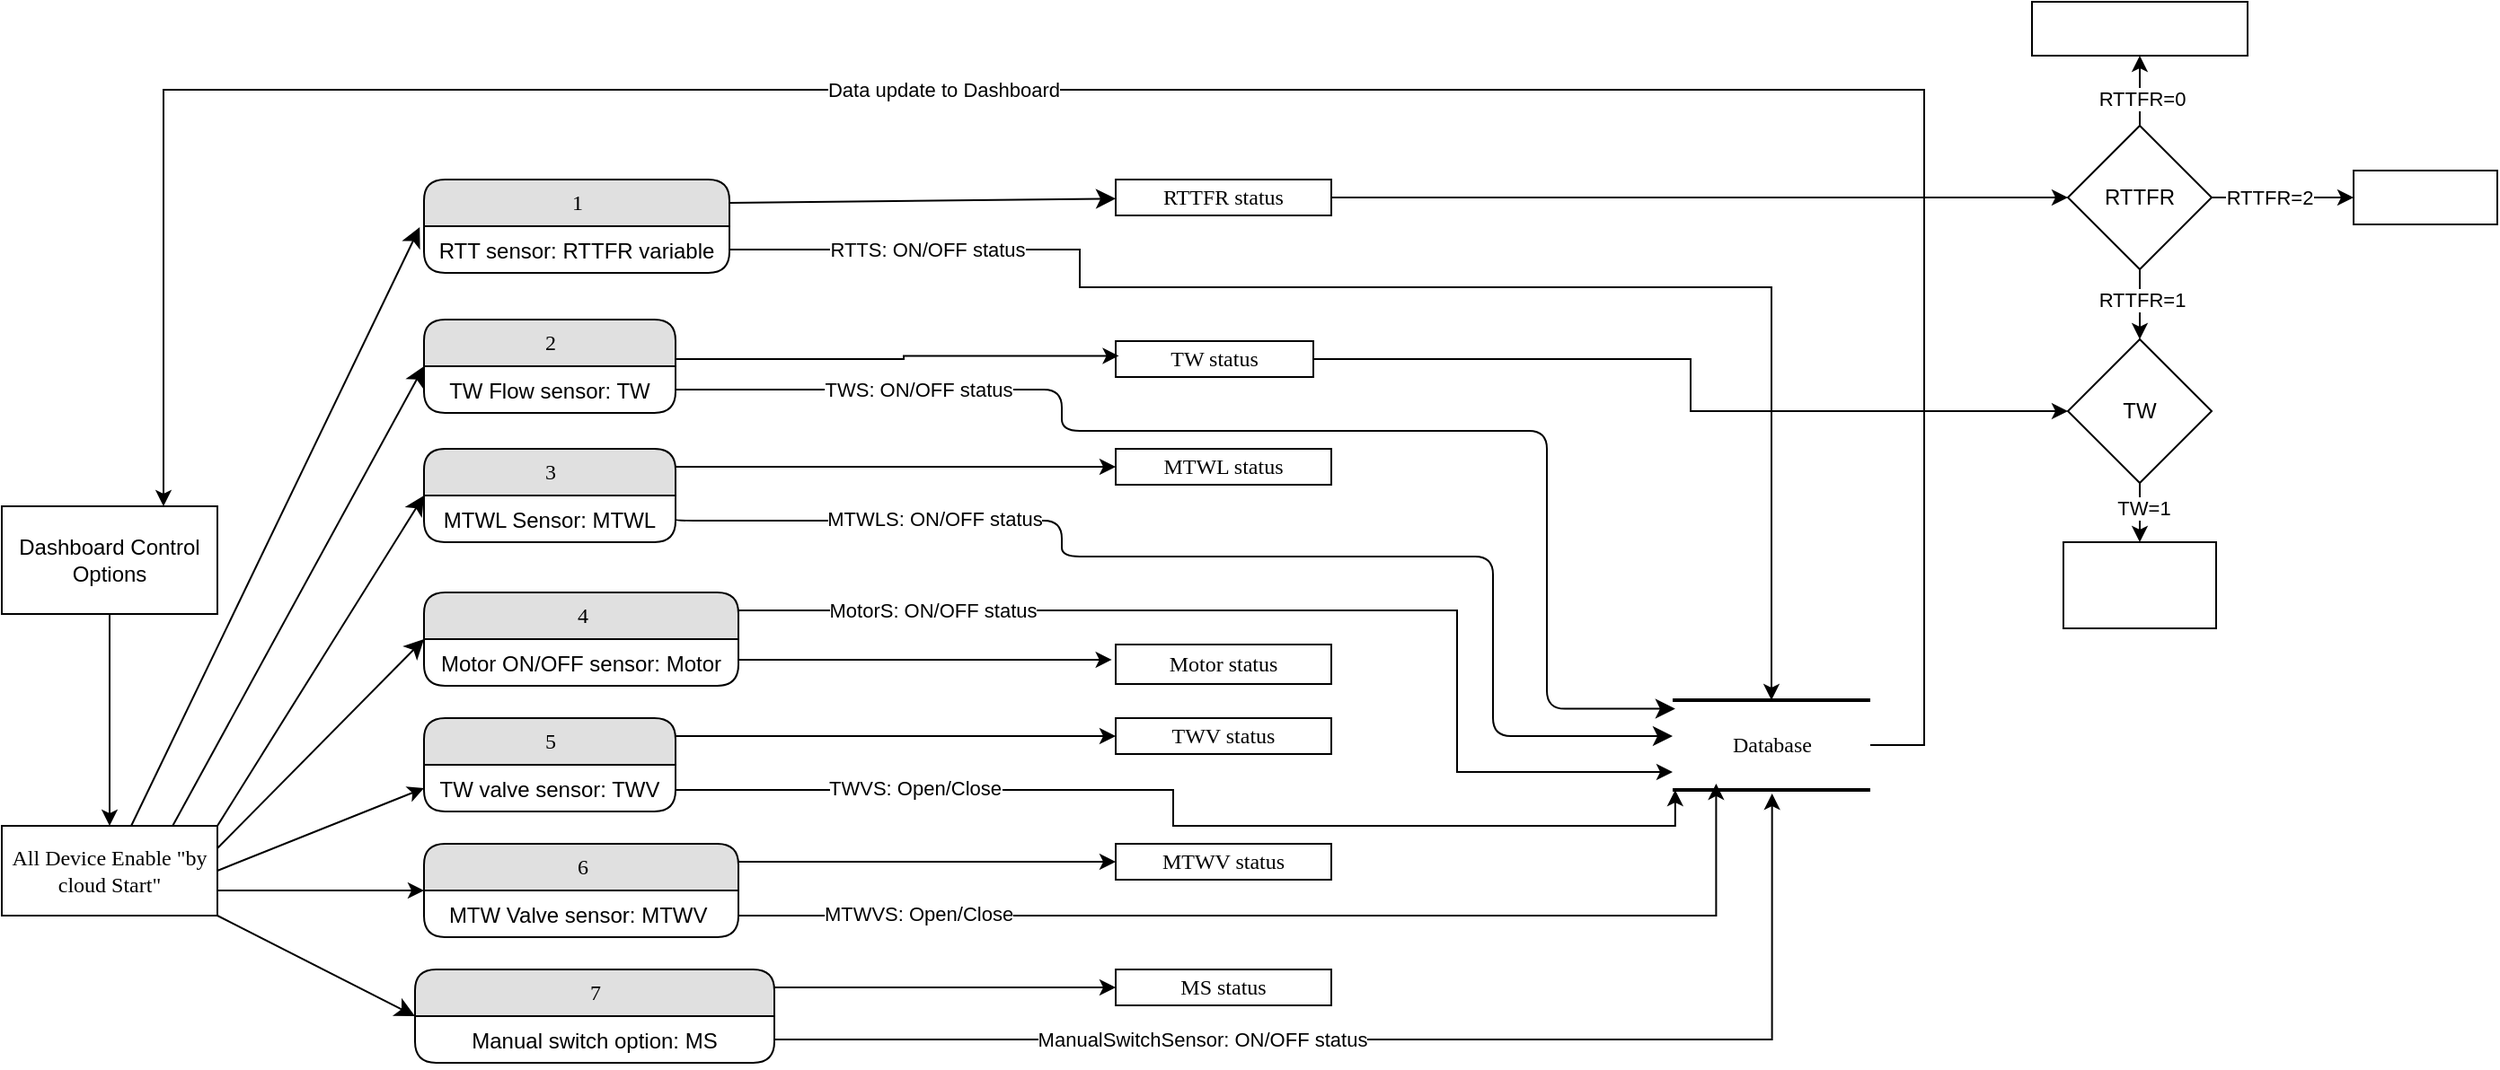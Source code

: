 <mxfile version="26.0.5">
  <diagram name="Page-1" id="52a04d89-c75d-2922-d76d-85b35f80e030">
    <mxGraphModel dx="1112" dy="1321" grid="1" gridSize="10" guides="1" tooltips="1" connect="1" arrows="1" fold="1" page="1" pageScale="1" pageWidth="1100" pageHeight="850" background="none" math="0" shadow="0">
      <root>
        <mxCell id="0" />
        <mxCell id="1" parent="0" />
        <mxCell id="dTGAiHR_OEUd41CjqDOk-23" style="edgeStyle=orthogonalEdgeStyle;rounded=0;orthogonalLoop=1;jettySize=auto;html=1;entryX=0.75;entryY=0;entryDx=0;entryDy=0;" edge="1" parent="1" source="21ea969265ad0168-30" target="dTGAiHR_OEUd41CjqDOk-20">
          <mxGeometry relative="1" as="geometry">
            <Array as="points">
              <mxPoint x="1130" y="-65" />
              <mxPoint x="1130" y="-430" />
              <mxPoint x="150" y="-430" />
            </Array>
          </mxGeometry>
        </mxCell>
        <mxCell id="dTGAiHR_OEUd41CjqDOk-28" value="Data update to Dashboard" style="edgeLabel;html=1;align=center;verticalAlign=middle;resizable=0;points=[];" vertex="1" connectable="0" parent="dTGAiHR_OEUd41CjqDOk-23">
          <mxGeometry x="-0.513" y="1" relative="1" as="geometry">
            <mxPoint x="-545" y="-4" as="offset" />
          </mxGeometry>
        </mxCell>
        <mxCell id="21ea969265ad0168-30" value="Database" style="html=1;rounded=0;shadow=0;comic=0;labelBackgroundColor=none;strokeWidth=2;fontFamily=Verdana;fontSize=12;align=center;shape=mxgraph.ios7ui.horLines;" parent="1" vertex="1">
          <mxGeometry x="990" y="-90" width="110" height="50" as="geometry" />
        </mxCell>
        <mxCell id="dTGAiHR_OEUd41CjqDOk-65" style="edgeStyle=orthogonalEdgeStyle;rounded=0;orthogonalLoop=1;jettySize=auto;html=1;entryX=0;entryY=0.5;entryDx=0;entryDy=0;" edge="1" parent="1" source="17472293e6e8944d-29" target="dTGAiHR_OEUd41CjqDOk-66">
          <mxGeometry relative="1" as="geometry">
            <mxPoint x="1240" y="-370" as="targetPoint" />
          </mxGeometry>
        </mxCell>
        <mxCell id="17472293e6e8944d-29" value="RTTFR status" style="whiteSpace=wrap;html=1;rounded=0;shadow=0;comic=0;labelBackgroundColor=none;strokeWidth=1;fontFamily=Verdana;fontSize=12;align=center;" parent="1" vertex="1">
          <mxGeometry x="680" y="-380" width="120" height="20" as="geometry" />
        </mxCell>
        <mxCell id="1fdf3b25b50cf41e-27" style="edgeStyle=none;html=1;labelBackgroundColor=none;startFill=0;startSize=8;endFill=1;endSize=8;fontFamily=Verdana;fontSize=12;entryX=-0.014;entryY=0.021;entryDx=0;entryDy=0;entryPerimeter=0;" parent="1" source="17472293e6e8944d-30" target="1fdf3b25b50cf41e-2" edge="1">
          <mxGeometry relative="1" as="geometry" />
        </mxCell>
        <mxCell id="dTGAiHR_OEUd41CjqDOk-44" style="edgeStyle=orthogonalEdgeStyle;rounded=0;orthogonalLoop=1;jettySize=auto;html=1;entryX=0;entryY=0.5;entryDx=0;entryDy=0;exitX=1;exitY=0.75;exitDx=0;exitDy=0;" edge="1" parent="1" source="17472293e6e8944d-30" target="dTGAiHR_OEUd41CjqDOk-41">
          <mxGeometry relative="1" as="geometry">
            <mxPoint x="200" as="sourcePoint" />
            <Array as="points">
              <mxPoint x="180" y="16" />
            </Array>
          </mxGeometry>
        </mxCell>
        <mxCell id="17472293e6e8944d-30" value="All Device Enable &quot;by cloud Start&quot;" style="whiteSpace=wrap;html=1;rounded=0;shadow=0;comic=0;labelBackgroundColor=none;strokeWidth=1;fontFamily=Verdana;fontSize=12;align=center;" parent="1" vertex="1">
          <mxGeometry x="60" y="-20" width="120" height="50" as="geometry" />
        </mxCell>
        <mxCell id="1fdf3b25b50cf41e-28" style="edgeStyle=none;html=1;labelBackgroundColor=none;startFill=0;startSize=8;endFill=1;endSize=8;fontFamily=Verdana;fontSize=12;exitX=1;exitY=0.25;exitDx=0;exitDy=0;" parent="1" source="1fdf3b25b50cf41e-1" target="17472293e6e8944d-29" edge="1">
          <mxGeometry relative="1" as="geometry" />
        </mxCell>
        <mxCell id="1fdf3b25b50cf41e-1" value="1" style="swimlane;html=1;fontStyle=0;childLayout=stackLayout;horizontal=1;startSize=26;fillColor=#e0e0e0;horizontalStack=0;resizeParent=1;resizeLast=0;collapsible=1;marginBottom=0;swimlaneFillColor=#ffffff;align=center;rounded=1;shadow=0;comic=0;labelBackgroundColor=none;strokeWidth=1;fontFamily=Verdana;fontSize=12" parent="1" vertex="1">
          <mxGeometry x="295" y="-380" width="170" height="52" as="geometry" />
        </mxCell>
        <mxCell id="1fdf3b25b50cf41e-2" value="RTT sensor: RTTFR variable" style="text;html=1;strokeColor=none;fillColor=none;spacingLeft=4;spacingRight=4;whiteSpace=wrap;overflow=hidden;rotatable=0;points=[[0,0.5],[1,0.5]];portConstraint=eastwest;align=center;" parent="1fdf3b25b50cf41e-1" vertex="1">
          <mxGeometry y="26" width="170" height="26" as="geometry" />
        </mxCell>
        <mxCell id="dTGAiHR_OEUd41CjqDOk-2" value="2" style="swimlane;html=1;fontStyle=0;childLayout=stackLayout;horizontal=1;startSize=26;fillColor=#e0e0e0;horizontalStack=0;resizeParent=1;resizeLast=0;collapsible=1;marginBottom=0;swimlaneFillColor=#ffffff;align=center;rounded=1;shadow=0;comic=0;labelBackgroundColor=none;strokeWidth=1;fontFamily=Verdana;fontSize=12" vertex="1" parent="1">
          <mxGeometry x="295" y="-302" width="140" height="52" as="geometry" />
        </mxCell>
        <mxCell id="dTGAiHR_OEUd41CjqDOk-3" value="TW Flow sensor: TW" style="text;html=1;strokeColor=none;fillColor=none;spacingLeft=4;spacingRight=4;whiteSpace=wrap;overflow=hidden;rotatable=0;points=[[0,0.5],[1,0.5]];portConstraint=eastwest;align=center;" vertex="1" parent="dTGAiHR_OEUd41CjqDOk-2">
          <mxGeometry y="26" width="140" height="26" as="geometry" />
        </mxCell>
        <mxCell id="dTGAiHR_OEUd41CjqDOk-4" style="edgeStyle=none;html=1;labelBackgroundColor=none;startFill=0;startSize=8;endFill=1;endSize=8;fontFamily=Verdana;fontSize=12;entryX=0;entryY=0.5;entryDx=0;entryDy=0;exitX=0.792;exitY=0.003;exitDx=0;exitDy=0;exitPerimeter=0;" edge="1" parent="1" source="17472293e6e8944d-30" target="dTGAiHR_OEUd41CjqDOk-2">
          <mxGeometry relative="1" as="geometry">
            <mxPoint x="161" y="65" as="sourcePoint" />
            <mxPoint x="298" y="-43" as="targetPoint" />
          </mxGeometry>
        </mxCell>
        <mxCell id="dTGAiHR_OEUd41CjqDOk-34" style="edgeStyle=orthogonalEdgeStyle;rounded=0;orthogonalLoop=1;jettySize=auto;html=1;" edge="1" parent="1" source="dTGAiHR_OEUd41CjqDOk-5" target="dTGAiHR_OEUd41CjqDOk-32">
          <mxGeometry relative="1" as="geometry">
            <Array as="points">
              <mxPoint x="550" y="-220" />
              <mxPoint x="550" y="-220" />
            </Array>
          </mxGeometry>
        </mxCell>
        <mxCell id="dTGAiHR_OEUd41CjqDOk-5" value="3" style="swimlane;html=1;fontStyle=0;childLayout=stackLayout;horizontal=1;startSize=26;fillColor=#e0e0e0;horizontalStack=0;resizeParent=1;resizeLast=0;collapsible=1;marginBottom=0;swimlaneFillColor=#ffffff;align=center;rounded=1;shadow=0;comic=0;labelBackgroundColor=none;strokeWidth=1;fontFamily=Verdana;fontSize=12" vertex="1" parent="1">
          <mxGeometry x="295" y="-230" width="140" height="52" as="geometry" />
        </mxCell>
        <mxCell id="dTGAiHR_OEUd41CjqDOk-6" value="MTWL Sensor: MTWL" style="text;html=1;strokeColor=none;fillColor=none;spacingLeft=4;spacingRight=4;whiteSpace=wrap;overflow=hidden;rotatable=0;points=[[0,0.5],[1,0.5]];portConstraint=eastwest;align=center;" vertex="1" parent="dTGAiHR_OEUd41CjqDOk-5">
          <mxGeometry y="26" width="140" height="26" as="geometry" />
        </mxCell>
        <mxCell id="dTGAiHR_OEUd41CjqDOk-7" style="edgeStyle=none;html=1;labelBackgroundColor=none;startFill=0;startSize=8;endFill=1;endSize=8;fontFamily=Verdana;fontSize=12;entryX=0;entryY=0.5;entryDx=0;entryDy=0;exitX=1;exitY=0;exitDx=0;exitDy=0;" edge="1" parent="1" target="dTGAiHR_OEUd41CjqDOk-5" source="17472293e6e8944d-30">
          <mxGeometry relative="1" as="geometry">
            <mxPoint x="180" y="154" as="sourcePoint" />
            <mxPoint x="298" y="43" as="targetPoint" />
          </mxGeometry>
        </mxCell>
        <mxCell id="dTGAiHR_OEUd41CjqDOk-8" value="4" style="swimlane;html=1;fontStyle=0;childLayout=stackLayout;horizontal=1;startSize=26;fillColor=#e0e0e0;horizontalStack=0;resizeParent=1;resizeLast=0;collapsible=1;marginBottom=0;swimlaneFillColor=#ffffff;align=center;rounded=1;shadow=0;comic=0;labelBackgroundColor=none;strokeWidth=1;fontFamily=Verdana;fontSize=12" vertex="1" parent="1">
          <mxGeometry x="295" y="-150" width="175" height="52" as="geometry" />
        </mxCell>
        <mxCell id="dTGAiHR_OEUd41CjqDOk-9" value="Motor ON/OFF sensor: Motor" style="text;html=1;strokeColor=none;fillColor=none;spacingLeft=4;spacingRight=4;whiteSpace=wrap;overflow=hidden;rotatable=0;points=[[0,0.5],[1,0.5]];portConstraint=eastwest;align=center;" vertex="1" parent="dTGAiHR_OEUd41CjqDOk-8">
          <mxGeometry y="26" width="175" height="26" as="geometry" />
        </mxCell>
        <mxCell id="dTGAiHR_OEUd41CjqDOk-10" style="edgeStyle=none;html=1;labelBackgroundColor=none;startFill=0;startSize=8;endFill=1;endSize=8;fontFamily=Verdana;fontSize=12;entryX=0;entryY=0.5;entryDx=0;entryDy=0;exitX=1;exitY=0.25;exitDx=0;exitDy=0;" edge="1" parent="1" target="dTGAiHR_OEUd41CjqDOk-8" source="17472293e6e8944d-30">
          <mxGeometry relative="1" as="geometry">
            <mxPoint x="180" y="144" as="sourcePoint" />
            <mxPoint x="298" y="33" as="targetPoint" />
          </mxGeometry>
        </mxCell>
        <mxCell id="dTGAiHR_OEUd41CjqDOk-61" style="edgeStyle=orthogonalEdgeStyle;rounded=0;orthogonalLoop=1;jettySize=auto;html=1;entryX=0;entryY=0.5;entryDx=0;entryDy=0;" edge="1" parent="1" source="dTGAiHR_OEUd41CjqDOk-12" target="dTGAiHR_OEUd41CjqDOk-60">
          <mxGeometry relative="1" as="geometry">
            <Array as="points">
              <mxPoint x="530" y="70" />
              <mxPoint x="530" y="70" />
            </Array>
          </mxGeometry>
        </mxCell>
        <mxCell id="dTGAiHR_OEUd41CjqDOk-12" value="7" style="swimlane;html=1;fontStyle=0;childLayout=stackLayout;horizontal=1;startSize=26;fillColor=#e0e0e0;horizontalStack=0;resizeParent=1;resizeLast=0;collapsible=1;marginBottom=0;swimlaneFillColor=#ffffff;align=center;rounded=1;shadow=0;comic=0;labelBackgroundColor=none;strokeWidth=1;fontFamily=Verdana;fontSize=12" vertex="1" parent="1">
          <mxGeometry x="290" y="60" width="200" height="52" as="geometry" />
        </mxCell>
        <mxCell id="dTGAiHR_OEUd41CjqDOk-13" value="Manual switch option: MS" style="text;html=1;strokeColor=none;fillColor=none;spacingLeft=4;spacingRight=4;whiteSpace=wrap;overflow=hidden;rotatable=0;points=[[0,0.5],[1,0.5]];portConstraint=eastwest;align=center;" vertex="1" parent="dTGAiHR_OEUd41CjqDOk-12">
          <mxGeometry y="26" width="200" height="26" as="geometry" />
        </mxCell>
        <mxCell id="dTGAiHR_OEUd41CjqDOk-14" style="edgeStyle=none;html=1;labelBackgroundColor=none;startFill=0;startSize=8;endFill=1;endSize=8;fontFamily=Verdana;fontSize=12;entryX=0;entryY=0.5;entryDx=0;entryDy=0;exitX=1;exitY=1;exitDx=0;exitDy=0;" edge="1" parent="1" source="17472293e6e8944d-30" target="dTGAiHR_OEUd41CjqDOk-12">
          <mxGeometry relative="1" as="geometry">
            <mxPoint x="190" y="115" as="sourcePoint" />
            <mxPoint x="290" y="52" as="targetPoint" />
          </mxGeometry>
        </mxCell>
        <mxCell id="dTGAiHR_OEUd41CjqDOk-15" style="edgeStyle=orthogonalEdgeStyle;html=1;labelBackgroundColor=none;startFill=0;startSize=8;endFill=1;endSize=8;fontFamily=Verdana;fontSize=12;exitX=1;exitY=0.5;exitDx=0;exitDy=0;entryX=0.013;entryY=0.095;entryDx=0;entryDy=0;entryPerimeter=0;" edge="1" parent="1" source="dTGAiHR_OEUd41CjqDOk-3" target="21ea969265ad0168-30">
          <mxGeometry relative="1" as="geometry">
            <Array as="points">
              <mxPoint x="650" y="-263" />
              <mxPoint x="650" y="-240" />
              <mxPoint x="920" y="-240" />
              <mxPoint x="920" y="-85" />
            </Array>
            <mxPoint x="460" y="-154" as="sourcePoint" />
            <mxPoint x="920" y="142" as="targetPoint" />
          </mxGeometry>
        </mxCell>
        <mxCell id="dTGAiHR_OEUd41CjqDOk-27" value="TWS: ON/OFF status" style="edgeLabel;html=1;align=center;verticalAlign=middle;resizable=0;points=[];" vertex="1" connectable="0" parent="dTGAiHR_OEUd41CjqDOk-15">
          <mxGeometry x="0.13" y="1" relative="1" as="geometry">
            <mxPoint x="-257" y="-22" as="offset" />
          </mxGeometry>
        </mxCell>
        <mxCell id="dTGAiHR_OEUd41CjqDOk-16" style="edgeStyle=orthogonalEdgeStyle;html=1;labelBackgroundColor=none;startFill=0;startSize=8;endFill=1;endSize=8;fontFamily=Verdana;fontSize=12;exitX=1;exitY=0.5;exitDx=0;exitDy=0;entryX=0;entryY=0.4;entryDx=0;entryDy=0;entryPerimeter=0;" edge="1" parent="1" source="dTGAiHR_OEUd41CjqDOk-6" target="21ea969265ad0168-30">
          <mxGeometry relative="1" as="geometry">
            <Array as="points">
              <mxPoint x="435" y="-190" />
              <mxPoint x="650" y="-190" />
              <mxPoint x="650" y="-170" />
              <mxPoint x="890" y="-170" />
              <mxPoint x="890" y="-70" />
            </Array>
            <mxPoint x="440" y="-180.0" as="sourcePoint" />
            <mxPoint x="990" y="-56.952" as="targetPoint" />
          </mxGeometry>
        </mxCell>
        <mxCell id="dTGAiHR_OEUd41CjqDOk-46" value="MTWLS: ON/OFF status" style="edgeLabel;html=1;align=center;verticalAlign=middle;resizable=0;points=[];" vertex="1" connectable="0" parent="dTGAiHR_OEUd41CjqDOk-16">
          <mxGeometry x="-0.145" y="-2" relative="1" as="geometry">
            <mxPoint x="-124" y="-23" as="offset" />
          </mxGeometry>
        </mxCell>
        <mxCell id="dTGAiHR_OEUd41CjqDOk-17" style="edgeStyle=orthogonalEdgeStyle;rounded=0;orthogonalLoop=1;jettySize=auto;html=1;exitX=1;exitY=0.5;exitDx=0;exitDy=0;" edge="1" parent="1" source="1fdf3b25b50cf41e-2" target="21ea969265ad0168-30">
          <mxGeometry relative="1" as="geometry">
            <Array as="points">
              <mxPoint x="660" y="-341" />
              <mxPoint x="660" y="-320" />
              <mxPoint x="1045" y="-320" />
            </Array>
          </mxGeometry>
        </mxCell>
        <mxCell id="dTGAiHR_OEUd41CjqDOk-26" value="RTTS: ON/OFF status" style="edgeLabel;html=1;align=center;verticalAlign=middle;resizable=0;points=[];" vertex="1" connectable="0" parent="dTGAiHR_OEUd41CjqDOk-17">
          <mxGeometry x="-0.027" y="3" relative="1" as="geometry">
            <mxPoint x="-274" y="-18" as="offset" />
          </mxGeometry>
        </mxCell>
        <mxCell id="dTGAiHR_OEUd41CjqDOk-18" style="edgeStyle=orthogonalEdgeStyle;rounded=0;orthogonalLoop=1;jettySize=auto;html=1;exitX=1;exitY=0.25;exitDx=0;exitDy=0;" edge="1" parent="1" source="dTGAiHR_OEUd41CjqDOk-8" target="21ea969265ad0168-30">
          <mxGeometry relative="1" as="geometry">
            <mxPoint x="980" y="-50" as="targetPoint" />
            <Array as="points">
              <mxPoint x="470" y="-140" />
              <mxPoint x="870" y="-140" />
              <mxPoint x="870" y="-50" />
            </Array>
          </mxGeometry>
        </mxCell>
        <mxCell id="dTGAiHR_OEUd41CjqDOk-30" value="MotorS: ON/OFF status" style="edgeLabel;html=1;align=center;verticalAlign=middle;resizable=0;points=[];" vertex="1" connectable="0" parent="dTGAiHR_OEUd41CjqDOk-18">
          <mxGeometry x="-0.257" y="-2" relative="1" as="geometry">
            <mxPoint x="-117" y="-2" as="offset" />
          </mxGeometry>
        </mxCell>
        <mxCell id="dTGAiHR_OEUd41CjqDOk-19" style="edgeStyle=orthogonalEdgeStyle;rounded=0;orthogonalLoop=1;jettySize=auto;html=1;entryX=0.503;entryY=1.04;entryDx=0;entryDy=0;entryPerimeter=0;" edge="1" parent="1" source="dTGAiHR_OEUd41CjqDOk-13" target="21ea969265ad0168-30">
          <mxGeometry relative="1" as="geometry" />
        </mxCell>
        <mxCell id="dTGAiHR_OEUd41CjqDOk-31" value="ManualSwitchSensor: ON/OFF status" style="edgeLabel;html=1;align=center;verticalAlign=middle;resizable=0;points=[];" vertex="1" connectable="0" parent="dTGAiHR_OEUd41CjqDOk-19">
          <mxGeometry x="-0.313" relative="1" as="geometry">
            <mxPoint as="offset" />
          </mxGeometry>
        </mxCell>
        <mxCell id="dTGAiHR_OEUd41CjqDOk-21" value="" style="edgeStyle=orthogonalEdgeStyle;rounded=0;orthogonalLoop=1;jettySize=auto;html=1;" edge="1" parent="1" source="dTGAiHR_OEUd41CjqDOk-20" target="17472293e6e8944d-30">
          <mxGeometry relative="1" as="geometry" />
        </mxCell>
        <mxCell id="dTGAiHR_OEUd41CjqDOk-20" value="Dashboard Control Options" style="rounded=0;whiteSpace=wrap;html=1;" vertex="1" parent="1">
          <mxGeometry x="60" y="-198" width="120" height="60" as="geometry" />
        </mxCell>
        <mxCell id="dTGAiHR_OEUd41CjqDOk-80" style="edgeStyle=orthogonalEdgeStyle;rounded=0;orthogonalLoop=1;jettySize=auto;html=1;entryX=0;entryY=0.5;entryDx=0;entryDy=0;" edge="1" parent="1" source="dTGAiHR_OEUd41CjqDOk-25" target="dTGAiHR_OEUd41CjqDOk-79">
          <mxGeometry relative="1" as="geometry" />
        </mxCell>
        <mxCell id="dTGAiHR_OEUd41CjqDOk-25" value="TW status" style="whiteSpace=wrap;html=1;rounded=0;shadow=0;comic=0;labelBackgroundColor=none;strokeWidth=1;fontFamily=Verdana;fontSize=12;align=center;" vertex="1" parent="1">
          <mxGeometry x="680" y="-290" width="110" height="20" as="geometry" />
        </mxCell>
        <mxCell id="dTGAiHR_OEUd41CjqDOk-32" value="MTWL status" style="whiteSpace=wrap;html=1;rounded=0;shadow=0;comic=0;labelBackgroundColor=none;strokeWidth=1;fontFamily=Verdana;fontSize=12;align=center;" vertex="1" parent="1">
          <mxGeometry x="680" y="-230" width="120" height="20" as="geometry" />
        </mxCell>
        <mxCell id="dTGAiHR_OEUd41CjqDOk-35" value="Motor status" style="whiteSpace=wrap;html=1;rounded=0;shadow=0;comic=0;labelBackgroundColor=none;strokeWidth=1;fontFamily=Verdana;fontSize=12;align=center;" vertex="1" parent="1">
          <mxGeometry x="680" y="-121" width="120" height="22" as="geometry" />
        </mxCell>
        <mxCell id="dTGAiHR_OEUd41CjqDOk-55" style="edgeStyle=orthogonalEdgeStyle;rounded=0;orthogonalLoop=1;jettySize=auto;html=1;entryX=0;entryY=0.5;entryDx=0;entryDy=0;" edge="1" parent="1" source="dTGAiHR_OEUd41CjqDOk-39" target="dTGAiHR_OEUd41CjqDOk-54">
          <mxGeometry relative="1" as="geometry">
            <Array as="points">
              <mxPoint x="490" y="-70" />
              <mxPoint x="490" y="-70" />
            </Array>
          </mxGeometry>
        </mxCell>
        <mxCell id="dTGAiHR_OEUd41CjqDOk-39" value="5" style="swimlane;html=1;fontStyle=0;childLayout=stackLayout;horizontal=1;startSize=26;fillColor=#e0e0e0;horizontalStack=0;resizeParent=1;resizeLast=0;collapsible=1;marginBottom=0;swimlaneFillColor=#ffffff;align=center;rounded=1;shadow=0;comic=0;labelBackgroundColor=none;strokeWidth=1;fontFamily=Verdana;fontSize=12" vertex="1" parent="1">
          <mxGeometry x="295" y="-80" width="140" height="52" as="geometry" />
        </mxCell>
        <mxCell id="dTGAiHR_OEUd41CjqDOk-40" value="TW valve sensor: TWV" style="text;html=1;strokeColor=none;fillColor=none;spacingLeft=4;spacingRight=4;whiteSpace=wrap;overflow=hidden;rotatable=0;points=[[0,0.5],[1,0.5]];portConstraint=eastwest;align=center;" vertex="1" parent="dTGAiHR_OEUd41CjqDOk-39">
          <mxGeometry y="26" width="140" height="26" as="geometry" />
        </mxCell>
        <mxCell id="dTGAiHR_OEUd41CjqDOk-41" value="6" style="swimlane;html=1;fontStyle=0;childLayout=stackLayout;horizontal=1;startSize=26;fillColor=#e0e0e0;horizontalStack=0;resizeParent=1;resizeLast=0;collapsible=1;marginBottom=0;swimlaneFillColor=#ffffff;align=center;rounded=1;shadow=0;comic=0;labelBackgroundColor=none;strokeWidth=1;fontFamily=Verdana;fontSize=12" vertex="1" parent="1">
          <mxGeometry x="295" y="-10" width="175" height="52" as="geometry" />
        </mxCell>
        <mxCell id="dTGAiHR_OEUd41CjqDOk-42" value="MTW Valve sensor: MTWV&amp;nbsp;" style="text;html=1;strokeColor=none;fillColor=none;spacingLeft=4;spacingRight=4;whiteSpace=wrap;overflow=hidden;rotatable=0;points=[[0,0.5],[1,0.5]];portConstraint=eastwest;align=center;" vertex="1" parent="dTGAiHR_OEUd41CjqDOk-41">
          <mxGeometry y="26" width="175" height="26" as="geometry" />
        </mxCell>
        <mxCell id="dTGAiHR_OEUd41CjqDOk-47" style="edgeStyle=orthogonalEdgeStyle;rounded=0;orthogonalLoop=1;jettySize=auto;html=1;entryX=0.013;entryY=1.001;entryDx=0;entryDy=0;entryPerimeter=0;" edge="1" parent="1" source="dTGAiHR_OEUd41CjqDOk-39" target="21ea969265ad0168-30">
          <mxGeometry relative="1" as="geometry">
            <Array as="points">
              <mxPoint x="712" y="-40" />
              <mxPoint x="712" y="-20" />
              <mxPoint x="991" y="-20" />
            </Array>
          </mxGeometry>
        </mxCell>
        <mxCell id="dTGAiHR_OEUd41CjqDOk-53" value="TWVS: Open/Close" style="edgeLabel;html=1;align=center;verticalAlign=middle;resizable=0;points=[];" vertex="1" connectable="0" parent="dTGAiHR_OEUd41CjqDOk-47">
          <mxGeometry x="-0.671" y="1" relative="1" as="geometry">
            <mxPoint x="35" as="offset" />
          </mxGeometry>
        </mxCell>
        <mxCell id="dTGAiHR_OEUd41CjqDOk-50" style="edgeStyle=orthogonalEdgeStyle;rounded=0;orthogonalLoop=1;jettySize=auto;html=1;entryX=0.016;entryY=0.41;entryDx=0;entryDy=0;entryPerimeter=0;" edge="1" parent="1" source="dTGAiHR_OEUd41CjqDOk-2" target="dTGAiHR_OEUd41CjqDOk-25">
          <mxGeometry relative="1" as="geometry">
            <Array as="points">
              <mxPoint x="562" y="-280" />
              <mxPoint x="562" y="-281" />
            </Array>
          </mxGeometry>
        </mxCell>
        <mxCell id="dTGAiHR_OEUd41CjqDOk-52" style="edgeStyle=orthogonalEdgeStyle;rounded=0;orthogonalLoop=1;jettySize=auto;html=1;entryX=-0.018;entryY=0.385;entryDx=0;entryDy=0;entryPerimeter=0;" edge="1" parent="1" source="dTGAiHR_OEUd41CjqDOk-9" target="dTGAiHR_OEUd41CjqDOk-35">
          <mxGeometry relative="1" as="geometry">
            <Array as="points">
              <mxPoint x="558" y="-112" />
            </Array>
          </mxGeometry>
        </mxCell>
        <mxCell id="dTGAiHR_OEUd41CjqDOk-54" value="TWV status" style="whiteSpace=wrap;html=1;rounded=0;shadow=0;comic=0;labelBackgroundColor=none;strokeWidth=1;fontFamily=Verdana;fontSize=12;align=center;" vertex="1" parent="1">
          <mxGeometry x="680" y="-80" width="120" height="20" as="geometry" />
        </mxCell>
        <mxCell id="dTGAiHR_OEUd41CjqDOk-56" style="edgeStyle=orthogonalEdgeStyle;rounded=0;orthogonalLoop=1;jettySize=auto;html=1;entryX=0;entryY=0.5;entryDx=0;entryDy=0;" edge="1" parent="1" target="dTGAiHR_OEUd41CjqDOk-57">
          <mxGeometry relative="1" as="geometry">
            <mxPoint x="470" as="sourcePoint" />
            <Array as="points">
              <mxPoint x="525" />
              <mxPoint x="525" />
            </Array>
          </mxGeometry>
        </mxCell>
        <mxCell id="dTGAiHR_OEUd41CjqDOk-57" value="MTWV status" style="whiteSpace=wrap;html=1;rounded=0;shadow=0;comic=0;labelBackgroundColor=none;strokeWidth=1;fontFamily=Verdana;fontSize=12;align=center;" vertex="1" parent="1">
          <mxGeometry x="680" y="-10" width="120" height="20" as="geometry" />
        </mxCell>
        <mxCell id="dTGAiHR_OEUd41CjqDOk-58" style="edgeStyle=orthogonalEdgeStyle;rounded=0;orthogonalLoop=1;jettySize=auto;html=1;entryX=0.22;entryY=0.929;entryDx=0;entryDy=0;entryPerimeter=0;" edge="1" parent="1" source="dTGAiHR_OEUd41CjqDOk-41" target="21ea969265ad0168-30">
          <mxGeometry relative="1" as="geometry">
            <Array as="points">
              <mxPoint x="1014" y="30" />
            </Array>
          </mxGeometry>
        </mxCell>
        <mxCell id="dTGAiHR_OEUd41CjqDOk-59" value="MTWVS: Open/Close" style="edgeLabel;html=1;align=center;verticalAlign=middle;resizable=0;points=[];" vertex="1" connectable="0" parent="dTGAiHR_OEUd41CjqDOk-58">
          <mxGeometry x="-0.511" y="-2" relative="1" as="geometry">
            <mxPoint x="-51" y="-3" as="offset" />
          </mxGeometry>
        </mxCell>
        <mxCell id="dTGAiHR_OEUd41CjqDOk-60" value="MS status" style="whiteSpace=wrap;html=1;rounded=0;shadow=0;comic=0;labelBackgroundColor=none;strokeWidth=1;fontFamily=Verdana;fontSize=12;align=center;" vertex="1" parent="1">
          <mxGeometry x="680" y="60" width="120" height="20" as="geometry" />
        </mxCell>
        <mxCell id="dTGAiHR_OEUd41CjqDOk-68" value="" style="edgeStyle=orthogonalEdgeStyle;rounded=0;orthogonalLoop=1;jettySize=auto;html=1;entryX=0.5;entryY=0;entryDx=0;entryDy=0;" edge="1" parent="1" source="dTGAiHR_OEUd41CjqDOk-66" target="dTGAiHR_OEUd41CjqDOk-79">
          <mxGeometry relative="1" as="geometry">
            <mxPoint x="1250" y="-293" as="targetPoint" />
          </mxGeometry>
        </mxCell>
        <mxCell id="dTGAiHR_OEUd41CjqDOk-69" value="RTTFR=1" style="edgeLabel;html=1;align=center;verticalAlign=middle;resizable=0;points=[];" vertex="1" connectable="0" parent="dTGAiHR_OEUd41CjqDOk-68">
          <mxGeometry x="0.111" y="1" relative="1" as="geometry">
            <mxPoint y="-4" as="offset" />
          </mxGeometry>
        </mxCell>
        <mxCell id="dTGAiHR_OEUd41CjqDOk-71" value="" style="edgeStyle=orthogonalEdgeStyle;rounded=0;orthogonalLoop=1;jettySize=auto;html=1;" edge="1" parent="1" source="dTGAiHR_OEUd41CjqDOk-66" target="dTGAiHR_OEUd41CjqDOk-70">
          <mxGeometry relative="1" as="geometry" />
        </mxCell>
        <mxCell id="dTGAiHR_OEUd41CjqDOk-72" value="RTTFR=2" style="edgeLabel;html=1;align=center;verticalAlign=middle;resizable=0;points=[];" vertex="1" connectable="0" parent="dTGAiHR_OEUd41CjqDOk-71">
          <mxGeometry x="-0.2" y="-2" relative="1" as="geometry">
            <mxPoint y="-2" as="offset" />
          </mxGeometry>
        </mxCell>
        <mxCell id="dTGAiHR_OEUd41CjqDOk-74" value="" style="edgeStyle=orthogonalEdgeStyle;rounded=0;orthogonalLoop=1;jettySize=auto;html=1;" edge="1" parent="1" source="dTGAiHR_OEUd41CjqDOk-66" target="dTGAiHR_OEUd41CjqDOk-73">
          <mxGeometry relative="1" as="geometry" />
        </mxCell>
        <mxCell id="dTGAiHR_OEUd41CjqDOk-75" value="RTTFR=0" style="edgeLabel;html=1;align=center;verticalAlign=middle;resizable=0;points=[];" vertex="1" connectable="0" parent="dTGAiHR_OEUd41CjqDOk-74">
          <mxGeometry x="-0.25" y="-1" relative="1" as="geometry">
            <mxPoint as="offset" />
          </mxGeometry>
        </mxCell>
        <mxCell id="dTGAiHR_OEUd41CjqDOk-66" value="RTTFR" style="rhombus;whiteSpace=wrap;html=1;" vertex="1" parent="1">
          <mxGeometry x="1210" y="-410" width="80" height="80" as="geometry" />
        </mxCell>
        <mxCell id="dTGAiHR_OEUd41CjqDOk-70" value="" style="rounded=0;whiteSpace=wrap;html=1;" vertex="1" parent="1">
          <mxGeometry x="1369" y="-385" width="80" height="30" as="geometry" />
        </mxCell>
        <mxCell id="dTGAiHR_OEUd41CjqDOk-73" value="" style="rounded=0;whiteSpace=wrap;html=1;" vertex="1" parent="1">
          <mxGeometry x="1190" y="-479" width="120" height="30" as="geometry" />
        </mxCell>
        <mxCell id="dTGAiHR_OEUd41CjqDOk-78" value="" style="endArrow=classic;html=1;rounded=0;exitX=1;exitY=0.5;exitDx=0;exitDy=0;entryX=0;entryY=0.5;entryDx=0;entryDy=0;" edge="1" parent="1" source="17472293e6e8944d-30" target="dTGAiHR_OEUd41CjqDOk-40">
          <mxGeometry width="50" height="50" relative="1" as="geometry">
            <mxPoint x="210" y="-10" as="sourcePoint" />
            <mxPoint x="290" y="-40" as="targetPoint" />
          </mxGeometry>
        </mxCell>
        <mxCell id="dTGAiHR_OEUd41CjqDOk-82" value="" style="edgeStyle=orthogonalEdgeStyle;rounded=0;orthogonalLoop=1;jettySize=auto;html=1;" edge="1" parent="1" source="dTGAiHR_OEUd41CjqDOk-79" target="dTGAiHR_OEUd41CjqDOk-81">
          <mxGeometry relative="1" as="geometry" />
        </mxCell>
        <mxCell id="dTGAiHR_OEUd41CjqDOk-83" value="TW=1" style="edgeLabel;html=1;align=center;verticalAlign=middle;resizable=0;points=[];" vertex="1" connectable="0" parent="dTGAiHR_OEUd41CjqDOk-82">
          <mxGeometry x="0.192" y="2" relative="1" as="geometry">
            <mxPoint as="offset" />
          </mxGeometry>
        </mxCell>
        <mxCell id="dTGAiHR_OEUd41CjqDOk-79" value="TW" style="rhombus;whiteSpace=wrap;html=1;" vertex="1" parent="1">
          <mxGeometry x="1210" y="-291" width="80" height="80" as="geometry" />
        </mxCell>
        <mxCell id="dTGAiHR_OEUd41CjqDOk-81" value="" style="rounded=0;whiteSpace=wrap;html=1;" vertex="1" parent="1">
          <mxGeometry x="1207.5" y="-178" width="85" height="48" as="geometry" />
        </mxCell>
      </root>
    </mxGraphModel>
  </diagram>
</mxfile>
